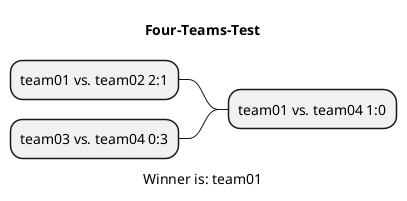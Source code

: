 @startmindmap Four-Teams-Test.png
title Four-Teams-Test

- team01 vs. team04 1:0

-- team01 vs. team02 2:1

-- team03 vs. team04 0:3
caption Winner is: team01
@endmindmap
